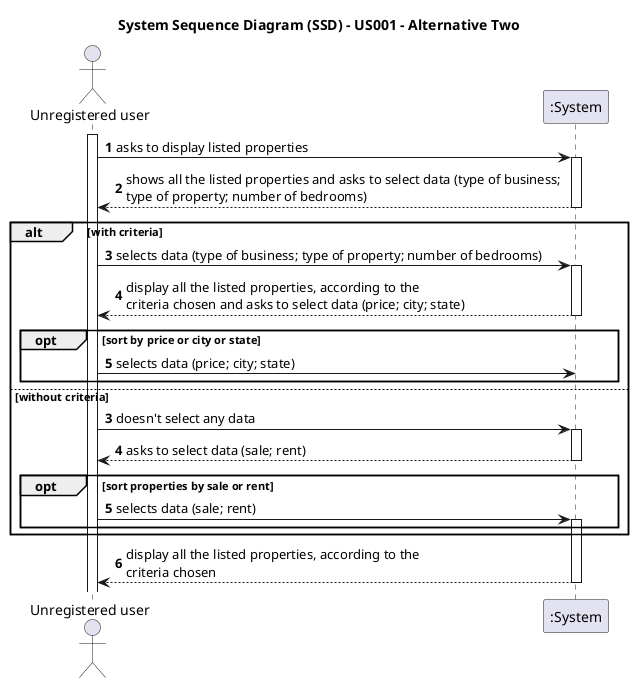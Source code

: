 @startuml
'https://plantuml.com/sequence-diagram

title System Sequence Diagram (SSD) - US001 - Alternative Two

autonumber

actor "Unregistered user" as User
participant ":System" as System

activate User

'ter em conta como a UI que aparece para o cliente ????

    User -> System : asks to display listed properties
    activate System

    System --> User : shows all the listed properties and asks to select data (type of business; \ntype of property; number of bedrooms)
    deactivate System

    alt with criteria
    User -> System : selects data (type of business; type of property; number of bedrooms)
    activate System

    System --> User : display all the listed properties, according to the \ncriteria chosen and asks to select data (price; city; state)
    deactivate System

        opt sort by price or city or state

        User -> System : selects data (price; city; state)
        deactivate System

        end

    else without criteria

    autonumber 3

    User -> System : doesn't select any data
    activate System

    System --> User : asks to select data (sale; rent)
    deactivate System

        opt sort properties by sale or rent

        User -> System : selects data (sale; rent)
        activate System

        end

    end

    System --> User : display all the listed properties, according to the \ncriteria chosen
    deactivate System


@enduml